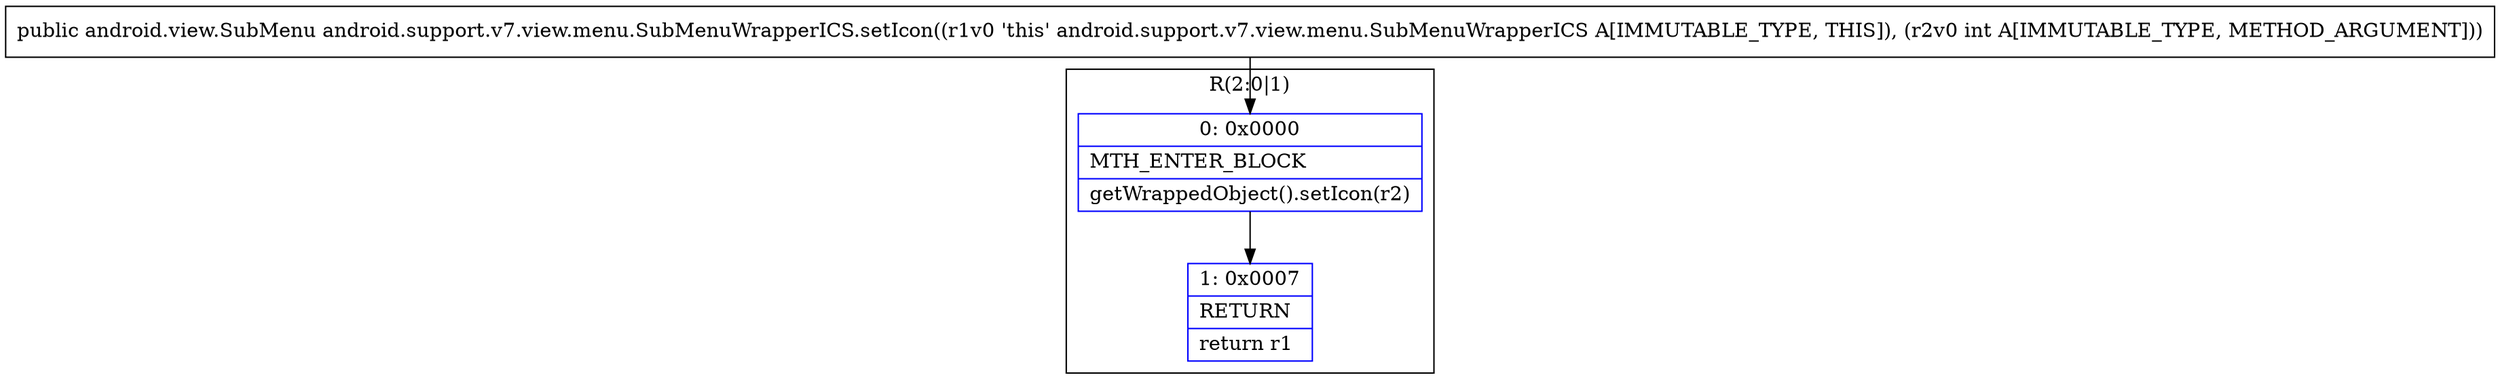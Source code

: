 digraph "CFG forandroid.support.v7.view.menu.SubMenuWrapperICS.setIcon(I)Landroid\/view\/SubMenu;" {
subgraph cluster_Region_435106145 {
label = "R(2:0|1)";
node [shape=record,color=blue];
Node_0 [shape=record,label="{0\:\ 0x0000|MTH_ENTER_BLOCK\l|getWrappedObject().setIcon(r2)\l}"];
Node_1 [shape=record,label="{1\:\ 0x0007|RETURN\l|return r1\l}"];
}
MethodNode[shape=record,label="{public android.view.SubMenu android.support.v7.view.menu.SubMenuWrapperICS.setIcon((r1v0 'this' android.support.v7.view.menu.SubMenuWrapperICS A[IMMUTABLE_TYPE, THIS]), (r2v0 int A[IMMUTABLE_TYPE, METHOD_ARGUMENT])) }"];
MethodNode -> Node_0;
Node_0 -> Node_1;
}

